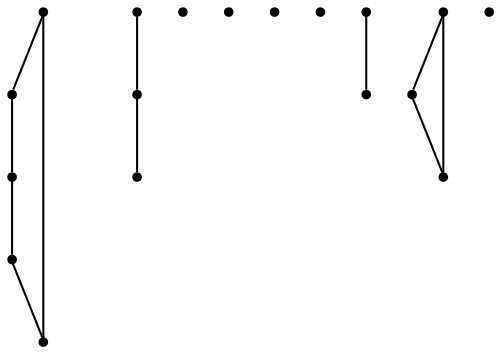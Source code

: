 graph {
  node [shape=point,comment="{\"directed\":false,\"doi\":\"10.1007/978-3-642-36763-2_18\",\"figure\":\"2\"}"]

  v0 [pos="1419.5223290664687,711.3741407407338"]
  v1 [pos="1392.628015998211,738.1910186825125"]
  v2 [pos="1392.628015998211,684.557262798955"]
  v3 [pos="1338.964347706784,738.1910186825125"]
  v4 [pos="1338.964347706784,684.557262798955"]
  v5 [pos="1211.497420347773,711.3741407407338"]
  v6 [pos="1157.8337520563462,677.8684953658949"]
  v7 [pos="1157.8337520563462,751.6306161129429"]
  v8 [pos="1030.304266244594,664.4288979354645"]
  v9 [pos="1030.3042662445941,724.8137381711641"]
  v10 [pos="969.948227335296,664.4288979354645"]
  v11 [pos="969.948227335296,724.8137381711641"]
  v12 [pos="849.173670594156,671.1174110137528"]
  v13 [pos="849.173670594156,744.8795317608009"]
  v14 [pos="741.783727840443,684.557262798955"]
  v15 [pos="688.1200595490162,684.5572627989551"]
  v16 [pos="714.9518936947296,731.5022512494525"]
  v17 [pos="560.6531321900051,697.9968602293854"]

  v0 -- v1 [id="-3",pos="1419.5223290664687,711.3741407407338 1392.628015998211,738.1910186825125 1392.628015998211,738.1910186825125 1392.628015998211,738.1910186825125"]
  v2 -- v0 [id="-4",pos="1392.628015998211,684.557262798955 1419.5223290664687,711.3741407407338 1419.5223290664687,711.3741407407338 1419.5223290664687,711.3741407407338"]
  v1 -- v3 [id="-6",pos="1392.628015998211,738.1910186825125 1338.964347706784,738.1910186825125 1338.964347706784,738.1910186825125 1338.964347706784,738.1910186825125"]
  v4 -- v2 [id="-12",pos="1338.964347706784,684.557262798955 1392.628015998211,684.557262798955 1392.628015998211,684.557262798955 1392.628015998211,684.557262798955"]
  v3 -- v4 [id="-13",pos="1338.964347706784,738.1910186825125 1338.964347706784,684.557262798955 1338.964347706784,684.557262798955 1338.964347706784,684.557262798955"]
  v5 -- v6 [id="-15",pos="1211.497420347773,711.3741407407338 1157.8337520563462,677.8684953658949 1157.8337520563462,677.8684953658949 1157.8337520563462,677.8684953658949"]
  v7 -- v5 [id="-18",pos="1157.8337520563462,751.6306161129429 1211.497420347773,711.3741407407338 1211.497420347773,711.3741407407338 1211.497420347773,711.3741407407338"]
  v15 -- v16 [id="-22",pos="688.1200595490162,684.5572627989551 714.9518936947296,731.5022512494525 714.9518936947296,731.5022512494525 714.9518936947296,731.5022512494525"]
  v16 -- v14 [id="-24",pos="714.9518936947296,731.5022512494525 741.783727840443,684.557262798955 741.783727840443,684.557262798955 741.783727840443,684.557262798955"]
  v14 -- v15 [id="-25",pos="741.783727840443,684.557262798955 688.1200595490162,684.5572627989551 688.1200595490162,684.5572627989551 688.1200595490162,684.5572627989551"]
  v13 -- v12 [id="-30",pos="849.173670594156,744.8795317608009 849.173670594156,671.1174110137528 849.173670594156,671.1174110137528 849.173670594156,671.1174110137528"]
}